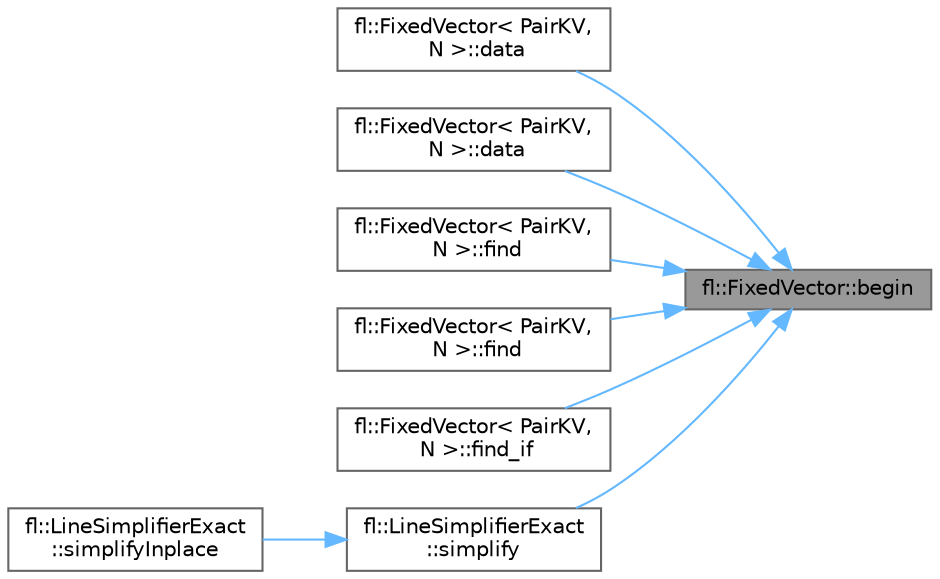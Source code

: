 digraph "fl::FixedVector::begin"
{
 // INTERACTIVE_SVG=YES
 // LATEX_PDF_SIZE
  bgcolor="transparent";
  edge [fontname=Helvetica,fontsize=10,labelfontname=Helvetica,labelfontsize=10];
  node [fontname=Helvetica,fontsize=10,shape=box,height=0.2,width=0.4];
  rankdir="RL";
  Node1 [id="Node000001",label="fl::FixedVector::begin",height=0.2,width=0.4,color="gray40", fillcolor="grey60", style="filled", fontcolor="black",tooltip=" "];
  Node1 -> Node2 [id="edge1_Node000001_Node000002",dir="back",color="steelblue1",style="solid",tooltip=" "];
  Node2 [id="Node000002",label="fl::FixedVector\< PairKV,\l N \>::data",height=0.2,width=0.4,color="grey40", fillcolor="white", style="filled",URL="$d3/d73/classfl_1_1_fixed_vector_a58a6522299bd6edb3188cef085a11595.html#a58a6522299bd6edb3188cef085a11595",tooltip=" "];
  Node1 -> Node3 [id="edge2_Node000001_Node000003",dir="back",color="steelblue1",style="solid",tooltip=" "];
  Node3 [id="Node000003",label="fl::FixedVector\< PairKV,\l N \>::data",height=0.2,width=0.4,color="grey40", fillcolor="white", style="filled",URL="$d3/d73/classfl_1_1_fixed_vector_aa7fb16157f2954aeb3a45d804545dc19.html#aa7fb16157f2954aeb3a45d804545dc19",tooltip=" "];
  Node1 -> Node4 [id="edge3_Node000001_Node000004",dir="back",color="steelblue1",style="solid",tooltip=" "];
  Node4 [id="Node000004",label="fl::FixedVector\< PairKV,\l N \>::find",height=0.2,width=0.4,color="grey40", fillcolor="white", style="filled",URL="$d3/d73/classfl_1_1_fixed_vector_ae27c19abd3cc3e8c6d78b9b42085918c.html#ae27c19abd3cc3e8c6d78b9b42085918c",tooltip=" "];
  Node1 -> Node5 [id="edge4_Node000001_Node000005",dir="back",color="steelblue1",style="solid",tooltip=" "];
  Node5 [id="Node000005",label="fl::FixedVector\< PairKV,\l N \>::find",height=0.2,width=0.4,color="grey40", fillcolor="white", style="filled",URL="$d3/d73/classfl_1_1_fixed_vector_a828af7b40780d72c46fdd71237f5d9ec.html#a828af7b40780d72c46fdd71237f5d9ec",tooltip=" "];
  Node1 -> Node6 [id="edge5_Node000001_Node000006",dir="back",color="steelblue1",style="solid",tooltip=" "];
  Node6 [id="Node000006",label="fl::FixedVector\< PairKV,\l N \>::find_if",height=0.2,width=0.4,color="grey40", fillcolor="white", style="filled",URL="$d3/d73/classfl_1_1_fixed_vector_a18f2e8f0e51b9c488721f238dba5bb96.html#a18f2e8f0e51b9c488721f238dba5bb96",tooltip=" "];
  Node1 -> Node7 [id="edge6_Node000001_Node000007",dir="back",color="steelblue1",style="solid",tooltip=" "];
  Node7 [id="Node000007",label="fl::LineSimplifierExact\l::simplify",height=0.2,width=0.4,color="grey40", fillcolor="white", style="filled",URL="$d5/d32/classfl_1_1_line_simplifier_exact_abe0036297edb6a0641c42943d7c2ab57.html#abe0036297edb6a0641c42943d7c2ab57",tooltip=" "];
  Node7 -> Node8 [id="edge7_Node000007_Node000008",dir="back",color="steelblue1",style="solid",tooltip=" "];
  Node8 [id="Node000008",label="fl::LineSimplifierExact\l::simplifyInplace",height=0.2,width=0.4,color="grey40", fillcolor="white", style="filled",URL="$d5/d32/classfl_1_1_line_simplifier_exact_a3a4114a5aebc06310711d2fcc2643d67.html#a3a4114a5aebc06310711d2fcc2643d67",tooltip=" "];
}
